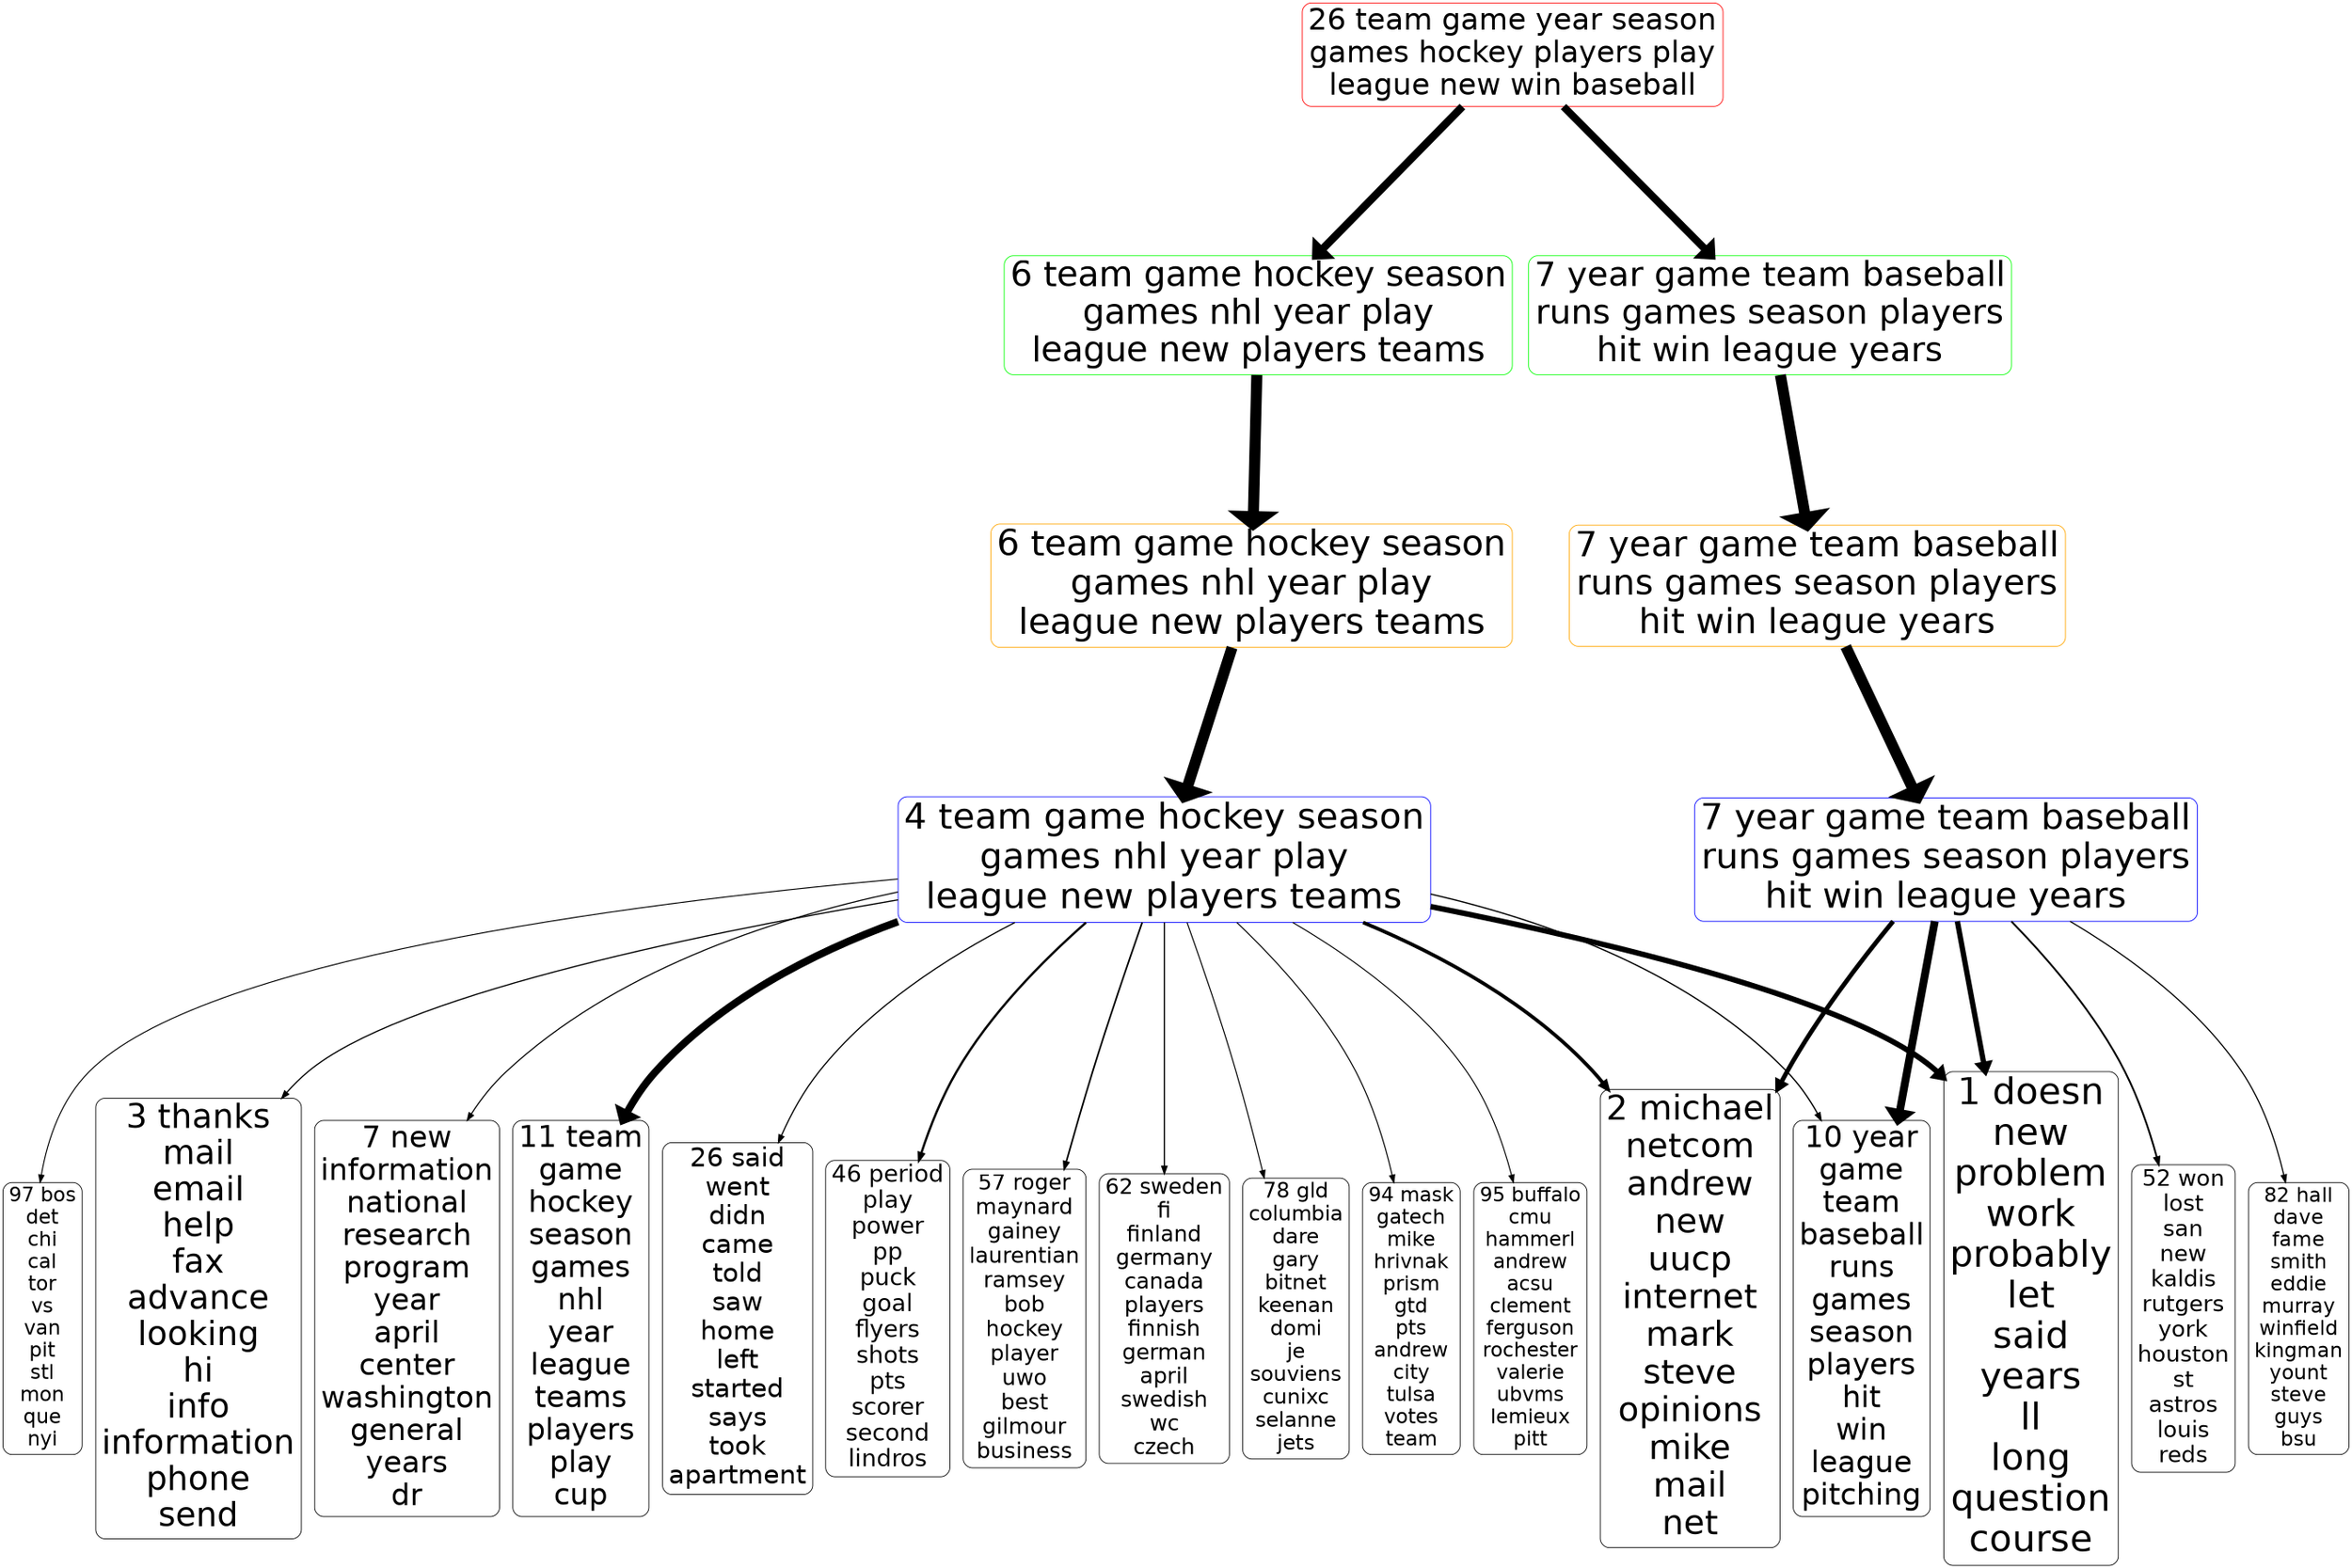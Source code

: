 digraph G {
size="18,18!";ranksep=4; ratio = auto; layers="1:2:3:4:5";
graph [fontname = "helvetica"];node [fontname = "helvetica"];edge [fontname = "helvetica"];ranksep=2.8;
"5_26" [ rank =5,fontsize =40.2093, shape=box, style="rounded", color=red, label="26 team game year season
games hockey players play
league new win baseball"]
"5_26" -> "4_6" [penwidth=10.6023,dir=forward]
"4_6" [rank =6,fontsize =46.5921, shape=box, style="rounded", color=green,label="6 team game hockey season
games nhl year play
league new players teams"]
"5_26" -> "4_7" [penwidth=10.2106,dir=forward]
"4_7" [rank =6,fontsize =46.0706, shape=box, style="rounded", color=green,label="7 year game team baseball
runs games season players
hit win league years"]
"4_6" [ rank =4,fontsize =46.5921, shape=box, style="rounded", color=green, label="6 team game hockey season
games nhl year play
league new players teams"]
"4_6" -> "3_6" [penwidth=14.9015,dir=forward]
"3_6" [rank =5,fontsize =48.081, shape=box, style="rounded", color=orange,label="6 team game hockey season
games nhl year play
league new players teams"]
"3_6" [ rank =3,fontsize =48.081, shape=box, style="rounded", color=orange, label="6 team game hockey season
games nhl year play
league new players teams"]
"3_6" -> "2_4" [penwidth=14.9348,dir=forward]
"2_4" [rank =4,fontsize =48.8024, shape=box, style="rounded", color=blue,label="4 team game hockey season
games nhl year play
league new players teams"]
"2_4" [ rank =2,fontsize =48.8024, shape=box, style="rounded", color=blue, label="4 team game hockey season
games nhl year play
league new players teams"]
"2_4" -> "1_1" [penwidth=7.4365,dir=forward]
"1_1" [rank =3,fontsize =50, shape=box, style="rounded", color=black,label="1 doesn
new
problem
work
probably
let
said
years
ll
long
question
course"]
"2_4" -> "1_2" [penwidth=4.8505,dir=forward]
"1_2" [rank =3,fontsize =46.1741, shape=box, style="rounded", color=black,label="2 michael
netcom
andrew
new
uucp
internet
mark
steve
opinions
mike
mail
net"]
"2_4" -> "1_3" [penwidth=1.6406,dir=forward]
"1_3" [rank =3,fontsize =44.9965, shape=box, style="rounded", color=black,label="3 thanks
mail
email
help
fax
advance
looking
hi
info
information
phone
send"]
"2_4" -> "1_7" [penwidth=1.5248,dir=forward]
"1_7" [rank =3,fontsize =40.4508, shape=box, style="rounded", color=black,label="7 new
information
national
research
program
year
april
center
washington
general
years
dr"]
"2_4" -> "1_10" [penwidth=1.7488,dir=forward]
"1_10" [rank =3,fontsize =39.7848, shape=box, style="rounded", color=black,label="10 year
game
team
baseball
runs
games
season
players
hit
win
league
pitching"]
"2_4" -> "1_11" [penwidth=10.0821,dir=forward]
"1_11" [rank =3,fontsize =39.7004, shape=box, style="rounded", color=black,label="11 team
game
hockey
season
games
nhl
year
league
teams
players
play
cup"]
"2_4" -> "1_26" [penwidth=1.6313,dir=forward]
"1_26" [rank =3,fontsize =35.2628, shape=box, style="rounded", color=black,label="26 said
went
didn
came
told
saw
home
left
started
says
took
apartment"]
"2_4" -> "1_46" [penwidth=3.1027,dir=forward]
"1_46" [rank =3,fontsize =31.3943, shape=box, style="rounded", color=black,label="46 period
play
power
pp
puck
goal
flyers
shots
pts
scorer
second
lindros"]
"2_4" -> "1_57" [penwidth=2.2185,dir=forward]
"1_57" [rank =3,fontsize =29.6447, shape=box, style="rounded", color=black,label="57 roger
maynard
gainey
laurentian
ramsey
bob
hockey
player
uwo
best
gilmour
business"]
"2_4" -> "1_62" [penwidth=1.7135,dir=forward]
"1_62" [rank =3,fontsize =29.2683, shape=box, style="rounded", color=black,label="62 sweden
fi
finland
germany
canada
players
finnish
german
april
swedish
wc
czech"]
"2_4" -> "1_78" [penwidth=1.4211,dir=forward]
"1_78" [rank =3,fontsize =27.8314, shape=box, style="rounded", color=black,label="78 gld
columbia
dare
gary
bitnet
keenan
domi
je
souviens
cunixc
selanne
jets"]
"2_4" -> "1_94" [penwidth=1.4211,dir=forward]
"1_94" [rank =3,fontsize =27.0747, shape=box, style="rounded", color=black,label="94 mask
gatech
mike
hrivnak
prism
gtd
pts
andrew
city
tulsa
votes
team"]
"2_4" -> "1_95" [penwidth=1.3774,dir=forward]
"1_95" [rank =3,fontsize =27.0583, shape=box, style="rounded", color=black,label="95 buffalo
cmu
hammerl
andrew
acsu
clement
ferguson
rochester
valerie
ubvms
lemieux
pitt"]
"2_4" -> "1_97" [penwidth=1.3663,dir=forward]
"1_97" [rank =3,fontsize =27.0424, shape=box, style="rounded", color=black,label="97 bos
det
chi
cal
tor
vs
van
pit
stl
mon
que
nyi"]
"4_7" [ rank =4,fontsize =46.0706, shape=box, style="rounded", color=green, label="7 year game team baseball
runs games season players
hit win league years"]
"4_7" -> "3_7" [penwidth=14.9261,dir=forward]
"3_7" [rank =5,fontsize =47.5897, shape=box, style="rounded", color=orange,label="7 year game team baseball
runs games season players
hit win league years"]
"3_7" [ rank =3,fontsize =47.5897, shape=box, style="rounded", color=orange, label="7 year game team baseball
runs games season players
hit win league years"]
"3_7" -> "2_7" [penwidth=14.9393,dir=forward]
"2_7" [rank =4,fontsize =48.2896, shape=box, style="rounded", color=blue,label="7 year game team baseball
runs games season players
hit win league years"]
"2_7" [ rank =2,fontsize =48.2896, shape=box, style="rounded", color=blue, label="7 year game team baseball
runs games season players
hit win league years"]
"2_7" -> "1_1" [penwidth=7.2144,dir=forward]
"1_1" [rank =3,fontsize =50, shape=box, style="rounded", color=black,label="1 doesn
new
problem
work
probably
let
said
years
ll
long
question
course"]
"2_7" -> "1_2" [penwidth=6.153,dir=forward]
"1_2" [rank =3,fontsize =46.1741, shape=box, style="rounded", color=black,label="2 michael
netcom
andrew
new
uucp
internet
mark
steve
opinions
mike
mail
net"]
"2_7" -> "1_10" [penwidth=10.6512,dir=forward]
"1_10" [rank =3,fontsize =39.7848, shape=box, style="rounded", color=black,label="10 year
game
team
baseball
runs
games
season
players
hit
win
league
pitching"]
"2_7" -> "1_52" [penwidth=2.4878,dir=forward]
"1_52" [rank =3,fontsize =30.4967, shape=box, style="rounded", color=black,label="52 won
lost
san
new
kaldis
rutgers
york
houston
st
astros
louis
reds"]
"2_7" -> "1_82" [penwidth=1.5992,dir=forward]
"1_82" [rank =3,fontsize =27.5562, shape=box, style="rounded", color=black,label="82 hall
dave
fame
smith
eddie
murray
winfield
kingman
yount
steve
guys
bsu"]
{rank=same; "1_1" "1_2" "1_3" "1_7" "1_10" "1_11" "1_26" "1_46" "1_57" "1_62" "1_78" "1_94" "1_95" "1_97" "1_1" "1_2" "1_10" "1_52" "1_82"}{rank=same; "2_4" "2_4" "2_7" "2_7"}{rank=same; "3_6" "3_6" "3_7" "3_7"}{rank=same; "4_6" "4_7" "4_6" "4_7"}{rank=same; "5_26"}}